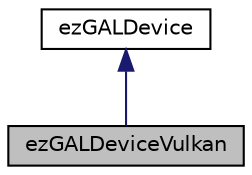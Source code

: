 digraph "ezGALDeviceVulkan"
{
 // LATEX_PDF_SIZE
  edge [fontname="Helvetica",fontsize="10",labelfontname="Helvetica",labelfontsize="10"];
  node [fontname="Helvetica",fontsize="10",shape=record];
  Node1 [label="ezGALDeviceVulkan",height=0.2,width=0.4,color="black", fillcolor="grey75", style="filled", fontcolor="black",tooltip="The Vulkan device implementation of the graphics abstraction layer."];
  Node2 -> Node1 [dir="back",color="midnightblue",fontsize="10",style="solid",fontname="Helvetica"];
  Node2 [label="ezGALDevice",height=0.2,width=0.4,color="black", fillcolor="white", style="filled",URL="$d2/d09/classez_g_a_l_device.htm",tooltip="The ezRenderDevice class is the primary interface for interactions with rendering APIs It contains a ..."];
}
